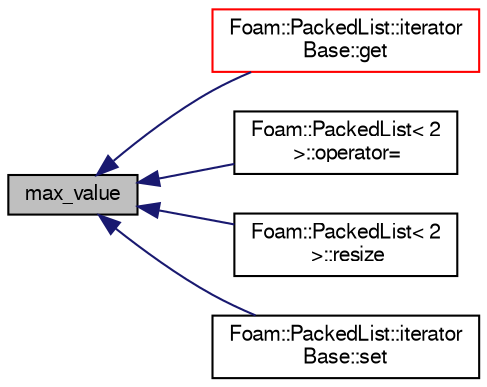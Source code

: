 digraph "max_value"
{
  bgcolor="transparent";
  edge [fontname="FreeSans",fontsize="10",labelfontname="FreeSans",labelfontsize="10"];
  node [fontname="FreeSans",fontsize="10",shape=record];
  rankdir="LR";
  Node38 [label="max_value",height=0.2,width=0.4,color="black", fillcolor="grey75", style="filled", fontcolor="black"];
  Node38 -> Node39 [dir="back",color="midnightblue",fontsize="10",style="solid",fontname="FreeSans"];
  Node39 [label="Foam::PackedList::iterator\lBase::get",height=0.2,width=0.4,color="red",URL="$a25946.html#abfcf69bb151aaad5278ad4eaaf7dc891",tooltip="Get value as unsigned, no range-checking. "];
  Node38 -> Node41 [dir="back",color="midnightblue",fontsize="10",style="solid",fontname="FreeSans"];
  Node41 [label="Foam::PackedList\< 2\l \>::operator=",height=0.2,width=0.4,color="black",URL="$a25938.html#a2c5b11c36b03e179830b2cf26d1d414c",tooltip="Assignment of all entries to the given value. Takes linear time. "];
  Node38 -> Node42 [dir="back",color="midnightblue",fontsize="10",style="solid",fontname="FreeSans"];
  Node42 [label="Foam::PackedList\< 2\l \>::resize",height=0.2,width=0.4,color="black",URL="$a25938.html#a269162b4a99f0b5255951cfe3309f517",tooltip="Reset addressable list size, does not shrink the allocated size. "];
  Node38 -> Node43 [dir="back",color="midnightblue",fontsize="10",style="solid",fontname="FreeSans"];
  Node43 [label="Foam::PackedList::iterator\lBase::set",height=0.2,width=0.4,color="black",URL="$a25946.html#aa3b41d3aa0522ba6ebd9ebd38e523184",tooltip="Set value, returning true if changed, no range-checking. "];
}
